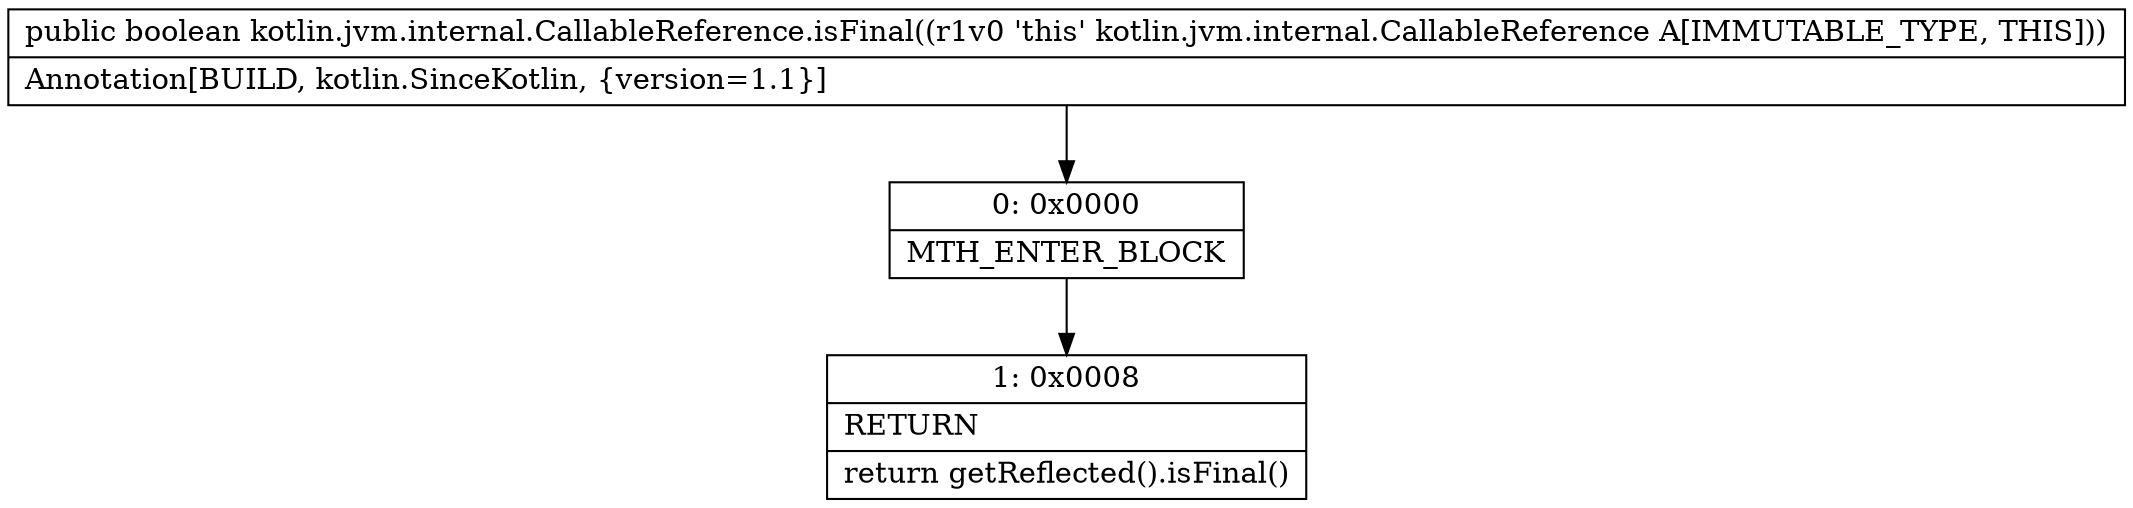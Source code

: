 digraph "CFG forkotlin.jvm.internal.CallableReference.isFinal()Z" {
Node_0 [shape=record,label="{0\:\ 0x0000|MTH_ENTER_BLOCK\l}"];
Node_1 [shape=record,label="{1\:\ 0x0008|RETURN\l|return getReflected().isFinal()\l}"];
MethodNode[shape=record,label="{public boolean kotlin.jvm.internal.CallableReference.isFinal((r1v0 'this' kotlin.jvm.internal.CallableReference A[IMMUTABLE_TYPE, THIS]))  | Annotation[BUILD, kotlin.SinceKotlin, \{version=1.1\}]\l}"];
MethodNode -> Node_0;
Node_0 -> Node_1;
}

